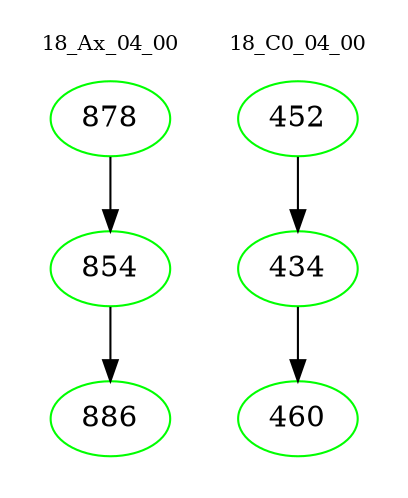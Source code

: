 digraph{
subgraph cluster_0 {
color = white
label = "18_Ax_04_00";
fontsize=10;
T0_878 [label="878", color="green"]
T0_878 -> T0_854 [color="black"]
T0_854 [label="854", color="green"]
T0_854 -> T0_886 [color="black"]
T0_886 [label="886", color="green"]
}
subgraph cluster_1 {
color = white
label = "18_C0_04_00";
fontsize=10;
T1_452 [label="452", color="green"]
T1_452 -> T1_434 [color="black"]
T1_434 [label="434", color="green"]
T1_434 -> T1_460 [color="black"]
T1_460 [label="460", color="green"]
}
}
